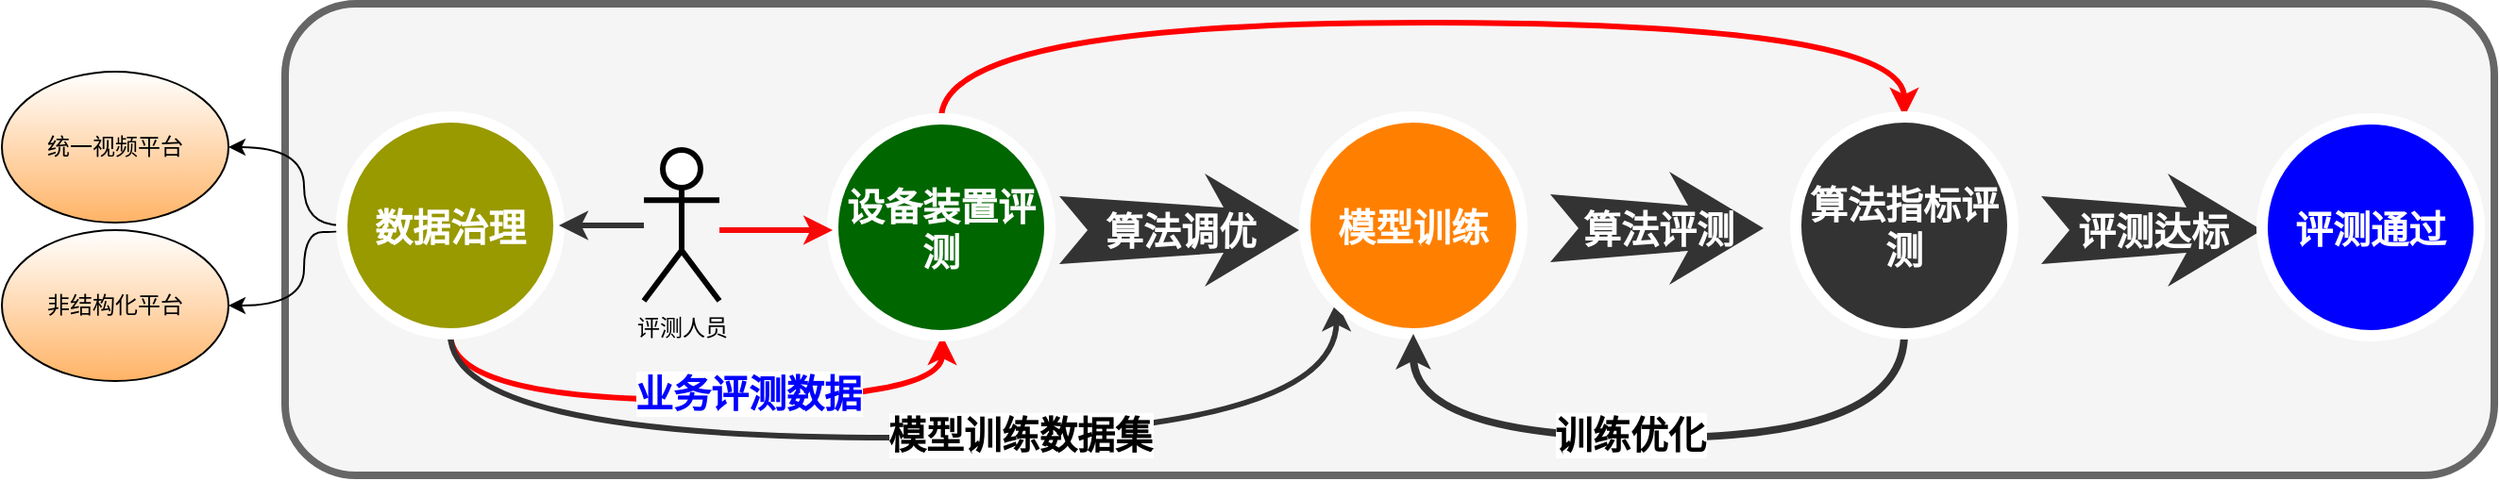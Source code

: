 <mxfile version="21.5.0" type="github">
  <diagram name="Page-1" id="12e1b939-464a-85fe-373e-61e167be1490">
    <mxGraphModel dx="1489" dy="982" grid="1" gridSize="10" guides="1" tooltips="1" connect="1" arrows="1" fold="1" page="1" pageScale="1.5" pageWidth="1169" pageHeight="826" background="none" math="0" shadow="0">
      <root>
        <mxCell id="0" />
        <mxCell id="1" parent="0" />
        <mxCell id="60da8b9f42644d3a-17" value="" style="whiteSpace=wrap;html=1;rounded=1;shadow=0;strokeWidth=4;fontSize=20;align=center;fillColor=#f5f5f5;strokeColor=#666666;fontColor=#333333;" parent="1" vertex="1">
          <mxGeometry x="630" y="720" width="1170" height="250" as="geometry" />
        </mxCell>
        <mxCell id="jB-KWvpnfY8Uh8r2w3W6-16" style="edgeStyle=orthogonalEdgeStyle;orthogonalLoop=1;jettySize=auto;html=1;exitX=0.5;exitY=1;exitDx=0;exitDy=0;entryX=0.5;entryY=1;entryDx=0;entryDy=0;curved=1;strokeColor=#FF0000;strokeWidth=3;" edge="1" parent="1" source="60da8b9f42644d3a-8" target="60da8b9f42644d3a-22">
          <mxGeometry relative="1" as="geometry">
            <Array as="points">
              <mxPoint x="717" y="930" />
              <mxPoint x="978" y="930" />
              <mxPoint x="978" y="896" />
            </Array>
          </mxGeometry>
        </mxCell>
        <mxCell id="jB-KWvpnfY8Uh8r2w3W6-19" value="&lt;b&gt;&lt;font color=&quot;#0000ff&quot; style=&quot;font-size: 20px;&quot;&gt;业务评测数据&lt;/font&gt;&lt;/b&gt;" style="edgeLabel;html=1;align=center;verticalAlign=middle;resizable=0;points=[];" vertex="1" connectable="0" parent="jB-KWvpnfY8Uh8r2w3W6-16">
          <mxGeometry x="0.163" y="4" relative="1" as="geometry">
            <mxPoint as="offset" />
          </mxGeometry>
        </mxCell>
        <mxCell id="jB-KWvpnfY8Uh8r2w3W6-17" style="edgeStyle=orthogonalEdgeStyle;orthogonalLoop=1;jettySize=auto;html=1;exitX=0.5;exitY=1;exitDx=0;exitDy=0;entryX=0;entryY=1;entryDx=0;entryDy=0;curved=1;strokeColor=#333333;strokeWidth=3;" edge="1" parent="1" source="60da8b9f42644d3a-8" target="60da8b9f42644d3a-29">
          <mxGeometry relative="1" as="geometry">
            <Array as="points">
              <mxPoint x="717" y="950" />
              <mxPoint x="1187" y="950" />
            </Array>
          </mxGeometry>
        </mxCell>
        <mxCell id="jB-KWvpnfY8Uh8r2w3W6-18" value="&lt;font style=&quot;font-size: 20px;&quot;&gt;&lt;b&gt;模型训练数据集&lt;/b&gt;&lt;/font&gt;" style="edgeLabel;html=1;align=center;verticalAlign=middle;resizable=0;points=[];" vertex="1" connectable="0" parent="jB-KWvpnfY8Uh8r2w3W6-17">
          <mxGeometry x="0.195" y="2" relative="1" as="geometry">
            <mxPoint as="offset" />
          </mxGeometry>
        </mxCell>
        <mxCell id="jB-KWvpnfY8Uh8r2w3W6-24" style="edgeStyle=orthogonalEdgeStyle;orthogonalLoop=1;jettySize=auto;html=1;exitX=0;exitY=0.5;exitDx=0;exitDy=0;curved=1;entryX=1;entryY=0.5;entryDx=0;entryDy=0;" edge="1" parent="1" source="60da8b9f42644d3a-8" target="jB-KWvpnfY8Uh8r2w3W6-22">
          <mxGeometry relative="1" as="geometry">
            <Array as="points">
              <mxPoint x="640" y="837" />
              <mxPoint x="640" y="796" />
            </Array>
          </mxGeometry>
        </mxCell>
        <mxCell id="jB-KWvpnfY8Uh8r2w3W6-25" style="edgeStyle=orthogonalEdgeStyle;orthogonalLoop=1;jettySize=auto;html=1;entryX=1;entryY=0.5;entryDx=0;entryDy=0;curved=1;" edge="1" parent="1" target="jB-KWvpnfY8Uh8r2w3W6-23">
          <mxGeometry relative="1" as="geometry">
            <mxPoint x="660" y="840" as="sourcePoint" />
            <Array as="points">
              <mxPoint x="660" y="841" />
              <mxPoint x="640" y="841" />
              <mxPoint x="640" y="880" />
            </Array>
          </mxGeometry>
        </mxCell>
        <mxCell id="60da8b9f42644d3a-8" value="&lt;span style=&quot;font-size: 20px;&quot;&gt;&lt;font style=&quot;font-size: 20px;&quot;&gt;数据治理&lt;/font&gt;&lt;/span&gt;" style="ellipse;whiteSpace=wrap;html=1;rounded=0;shadow=0;strokeWidth=6;fontSize=20;align=center;fillColor=#999900;strokeColor=#FFFFFF;fontColor=#FFFFFF;fontStyle=1" parent="1" vertex="1">
          <mxGeometry x="660" y="780" width="115" height="115" as="geometry" />
        </mxCell>
        <mxCell id="jB-KWvpnfY8Uh8r2w3W6-14" style="edgeStyle=orthogonalEdgeStyle;orthogonalLoop=1;jettySize=auto;html=1;exitX=0.5;exitY=0;exitDx=0;exitDy=0;entryX=0.5;entryY=0;entryDx=0;entryDy=0;curved=1;strokeWidth=3;strokeColor=#FF0000;" edge="1" parent="1" source="60da8b9f42644d3a-22" target="60da8b9f42644d3a-36">
          <mxGeometry relative="1" as="geometry">
            <Array as="points">
              <mxPoint x="978" y="730" />
              <mxPoint x="1488" y="730" />
            </Array>
          </mxGeometry>
        </mxCell>
        <mxCell id="60da8b9f42644d3a-22" value="设备装置评测" style="ellipse;whiteSpace=wrap;html=1;rounded=0;shadow=0;strokeWidth=6;fontSize=20;align=center;fillColor=#006600;strokeColor=#FFFFFF;fontColor=#FFFFFF;fontStyle=1" parent="1" vertex="1">
          <mxGeometry x="920" y="781" width="115" height="115" as="geometry" />
        </mxCell>
        <mxCell id="60da8b9f42644d3a-23" value="算法调优" style="html=1;shadow=0;dashed=0;align=center;verticalAlign=middle;shape=mxgraph.arrows2.stylisedArrow;dy=0.6;dx=40;notch=15;feather=0.4;rounded=0;strokeWidth=1;fontSize=20;strokeColor=none;fillColor=#333333;fontColor=#FFFFFF;fontStyle=1" parent="1" vertex="1">
          <mxGeometry x="1040" y="810" width="127" height="60" as="geometry" />
        </mxCell>
        <mxCell id="60da8b9f42644d3a-29" value="模型训练" style="ellipse;whiteSpace=wrap;html=1;rounded=0;shadow=0;strokeWidth=6;fontSize=20;align=center;fillColor=#FF8000;strokeColor=#FFFFFF;fontColor=#FFFFFF;fontStyle=1" parent="1" vertex="1">
          <mxGeometry x="1170" y="780" width="115" height="115" as="geometry" />
        </mxCell>
        <mxCell id="60da8b9f42644d3a-30" value="算法评测" style="html=1;shadow=0;dashed=0;align=center;verticalAlign=middle;shape=mxgraph.arrows2.stylisedArrow;dy=0.6;dx=40;notch=15;feather=0.4;rounded=0;strokeWidth=1;fontSize=20;strokeColor=none;fillColor=#333333;fontColor=#FFFFFF;fontStyle=1" parent="1" vertex="1">
          <mxGeometry x="1300" y="809" width="113" height="60" as="geometry" />
        </mxCell>
        <mxCell id="jB-KWvpnfY8Uh8r2w3W6-4" style="edgeStyle=orthogonalEdgeStyle;orthogonalLoop=1;jettySize=auto;html=1;exitX=0.5;exitY=1;exitDx=0;exitDy=0;entryX=0.5;entryY=1;entryDx=0;entryDy=0;strokeColor=#333333;strokeWidth=4;curved=1;" edge="1" parent="1" source="60da8b9f42644d3a-36" target="60da8b9f42644d3a-29">
          <mxGeometry relative="1" as="geometry">
            <Array as="points">
              <mxPoint x="1487" y="950" />
              <mxPoint x="1227" y="950" />
            </Array>
          </mxGeometry>
        </mxCell>
        <mxCell id="jB-KWvpnfY8Uh8r2w3W6-15" value="&lt;font style=&quot;font-size: 20px;&quot;&gt;&lt;b&gt;训练优化&lt;/b&gt;&lt;/font&gt;" style="edgeLabel;html=1;align=center;verticalAlign=middle;resizable=0;points=[];" vertex="1" connectable="0" parent="jB-KWvpnfY8Uh8r2w3W6-4">
          <mxGeometry x="0.085" y="-2" relative="1" as="geometry">
            <mxPoint as="offset" />
          </mxGeometry>
        </mxCell>
        <mxCell id="60da8b9f42644d3a-36" value="算法指标评测" style="ellipse;whiteSpace=wrap;html=1;rounded=0;shadow=0;strokeWidth=6;fontSize=20;align=center;fillColor=#333333;strokeColor=#FFFFFF;fontColor=#FFFFFF;fontStyle=1" parent="1" vertex="1">
          <mxGeometry x="1430" y="780" width="115" height="115" as="geometry" />
        </mxCell>
        <mxCell id="60da8b9f42644d3a-37" value="评测达标" style="html=1;shadow=0;dashed=0;align=center;verticalAlign=middle;shape=mxgraph.arrows2.stylisedArrow;dy=0.6;dx=40;notch=15;feather=0.4;rounded=0;strokeWidth=1;fontSize=20;strokeColor=none;fillColor=#333333;fontColor=#FFFFFF;fontStyle=1" parent="1" vertex="1">
          <mxGeometry x="1560" y="810" width="117" height="60" as="geometry" />
        </mxCell>
        <mxCell id="60da8b9f42644d3a-38" value="&lt;b&gt;评测通过&lt;/b&gt;" style="ellipse;whiteSpace=wrap;html=1;rounded=0;shadow=0;strokeWidth=6;fontSize=20;align=center;fillColor=#0000FF;strokeColor=#FFFFFF;fontColor=#FFFFFF;" parent="1" vertex="1">
          <mxGeometry x="1677" y="781" width="115" height="115" as="geometry" />
        </mxCell>
        <mxCell id="jB-KWvpnfY8Uh8r2w3W6-11" style="edgeStyle=orthogonalEdgeStyle;rounded=0;orthogonalLoop=1;jettySize=auto;html=1;strokeWidth=3;strokeColor=#f70808;" edge="1" parent="1" source="jB-KWvpnfY8Uh8r2w3W6-10" target="60da8b9f42644d3a-22">
          <mxGeometry relative="1" as="geometry">
            <Array as="points">
              <mxPoint x="870" y="840" />
              <mxPoint x="870" y="840" />
            </Array>
          </mxGeometry>
        </mxCell>
        <mxCell id="jB-KWvpnfY8Uh8r2w3W6-13" style="edgeStyle=orthogonalEdgeStyle;rounded=0;orthogonalLoop=1;jettySize=auto;html=1;entryX=1;entryY=0.5;entryDx=0;entryDy=0;strokeWidth=3;strokeColor=#333333;" edge="1" parent="1" source="jB-KWvpnfY8Uh8r2w3W6-10" target="60da8b9f42644d3a-8">
          <mxGeometry relative="1" as="geometry" />
        </mxCell>
        <mxCell id="jB-KWvpnfY8Uh8r2w3W6-10" value="评测人员" style="shape=umlActor;verticalLabelPosition=bottom;verticalAlign=top;html=1;outlineConnect=0;strokeWidth=3;" vertex="1" parent="1">
          <mxGeometry x="820" y="797.5" width="40" height="80" as="geometry" />
        </mxCell>
        <mxCell id="jB-KWvpnfY8Uh8r2w3W6-22" value="统一视频平台" style="ellipse;whiteSpace=wrap;html=1;gradientColor=#FFB366;" vertex="1" parent="1">
          <mxGeometry x="480" y="756" width="120" height="80" as="geometry" />
        </mxCell>
        <mxCell id="jB-KWvpnfY8Uh8r2w3W6-23" value="非结构化平台" style="ellipse;whiteSpace=wrap;html=1;gradientColor=#FFB366;" vertex="1" parent="1">
          <mxGeometry x="480" y="840" width="120" height="80" as="geometry" />
        </mxCell>
      </root>
    </mxGraphModel>
  </diagram>
</mxfile>
